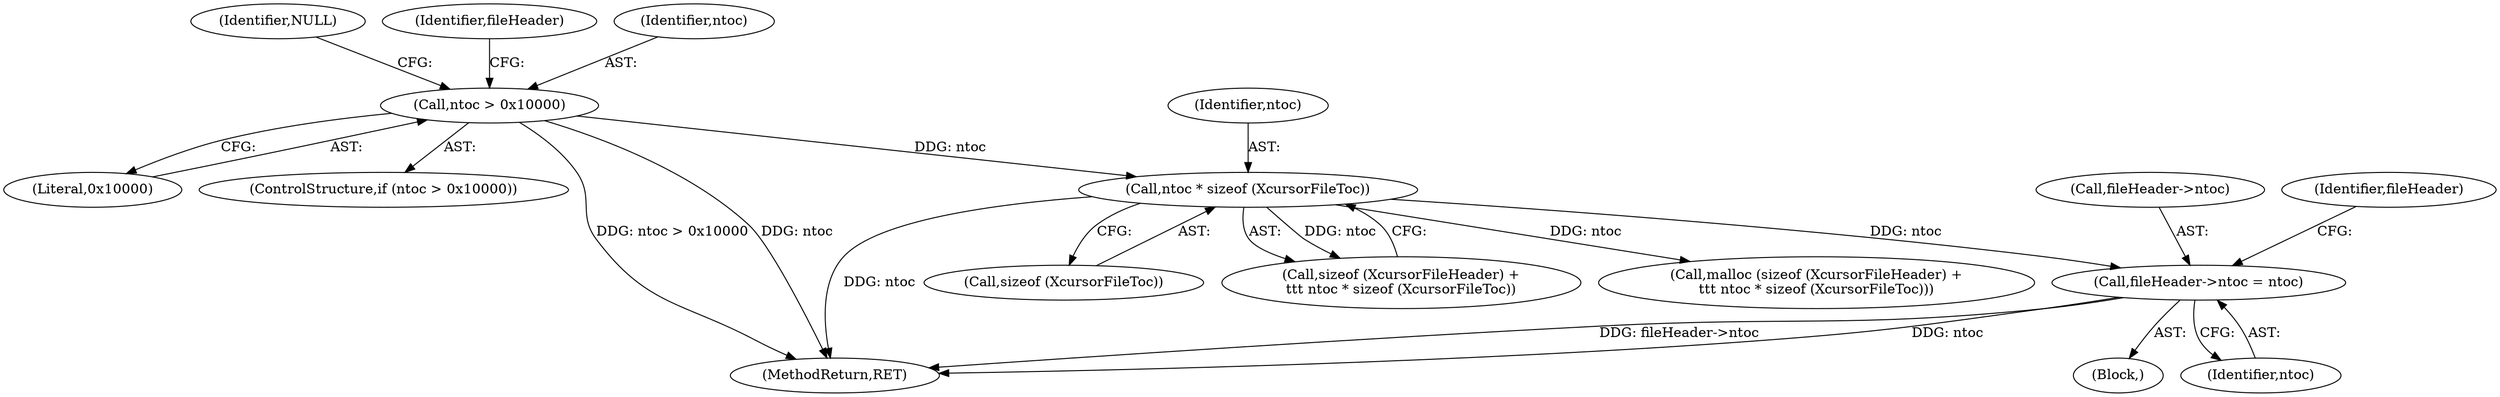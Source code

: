 digraph "0_xcursor_4794b5dd34688158fb51a2943032569d3780c4b8@pointer" {
"1000374" [label="(Call,fileHeader->ntoc = ntoc)"];
"1000350" [label="(Call,ntoc * sizeof (XcursorFileToc))"];
"1000339" [label="(Call,ntoc > 0x10000)"];
"1000347" [label="(Call,sizeof (XcursorFileHeader) +\n\t\t\t ntoc * sizeof (XcursorFileToc))"];
"1000346" [label="(Call,malloc (sizeof (XcursorFileHeader) +\n\t\t\t ntoc * sizeof (XcursorFileToc)))"];
"1000375" [label="(Call,fileHeader->ntoc)"];
"1000381" [label="(Identifier,fileHeader)"];
"1000350" [label="(Call,ntoc * sizeof (XcursorFileToc))"];
"1000341" [label="(Literal,0x10000)"];
"1000343" [label="(Identifier,NULL)"];
"1000374" [label="(Call,fileHeader->ntoc = ntoc)"];
"1000345" [label="(Identifier,fileHeader)"];
"1000336" [label="(Block,)"];
"1000378" [label="(Identifier,ntoc)"];
"1000339" [label="(Call,ntoc > 0x10000)"];
"1000338" [label="(ControlStructure,if (ntoc > 0x10000))"];
"1000340" [label="(Identifier,ntoc)"];
"1000351" [label="(Identifier,ntoc)"];
"1001171" [label="(MethodReturn,RET)"];
"1000352" [label="(Call,sizeof (XcursorFileToc))"];
"1000374" -> "1000336"  [label="AST: "];
"1000374" -> "1000378"  [label="CFG: "];
"1000375" -> "1000374"  [label="AST: "];
"1000378" -> "1000374"  [label="AST: "];
"1000381" -> "1000374"  [label="CFG: "];
"1000374" -> "1001171"  [label="DDG: fileHeader->ntoc"];
"1000374" -> "1001171"  [label="DDG: ntoc"];
"1000350" -> "1000374"  [label="DDG: ntoc"];
"1000350" -> "1000347"  [label="AST: "];
"1000350" -> "1000352"  [label="CFG: "];
"1000351" -> "1000350"  [label="AST: "];
"1000352" -> "1000350"  [label="AST: "];
"1000347" -> "1000350"  [label="CFG: "];
"1000350" -> "1001171"  [label="DDG: ntoc"];
"1000350" -> "1000346"  [label="DDG: ntoc"];
"1000350" -> "1000347"  [label="DDG: ntoc"];
"1000339" -> "1000350"  [label="DDG: ntoc"];
"1000339" -> "1000338"  [label="AST: "];
"1000339" -> "1000341"  [label="CFG: "];
"1000340" -> "1000339"  [label="AST: "];
"1000341" -> "1000339"  [label="AST: "];
"1000343" -> "1000339"  [label="CFG: "];
"1000345" -> "1000339"  [label="CFG: "];
"1000339" -> "1001171"  [label="DDG: ntoc > 0x10000"];
"1000339" -> "1001171"  [label="DDG: ntoc"];
}
